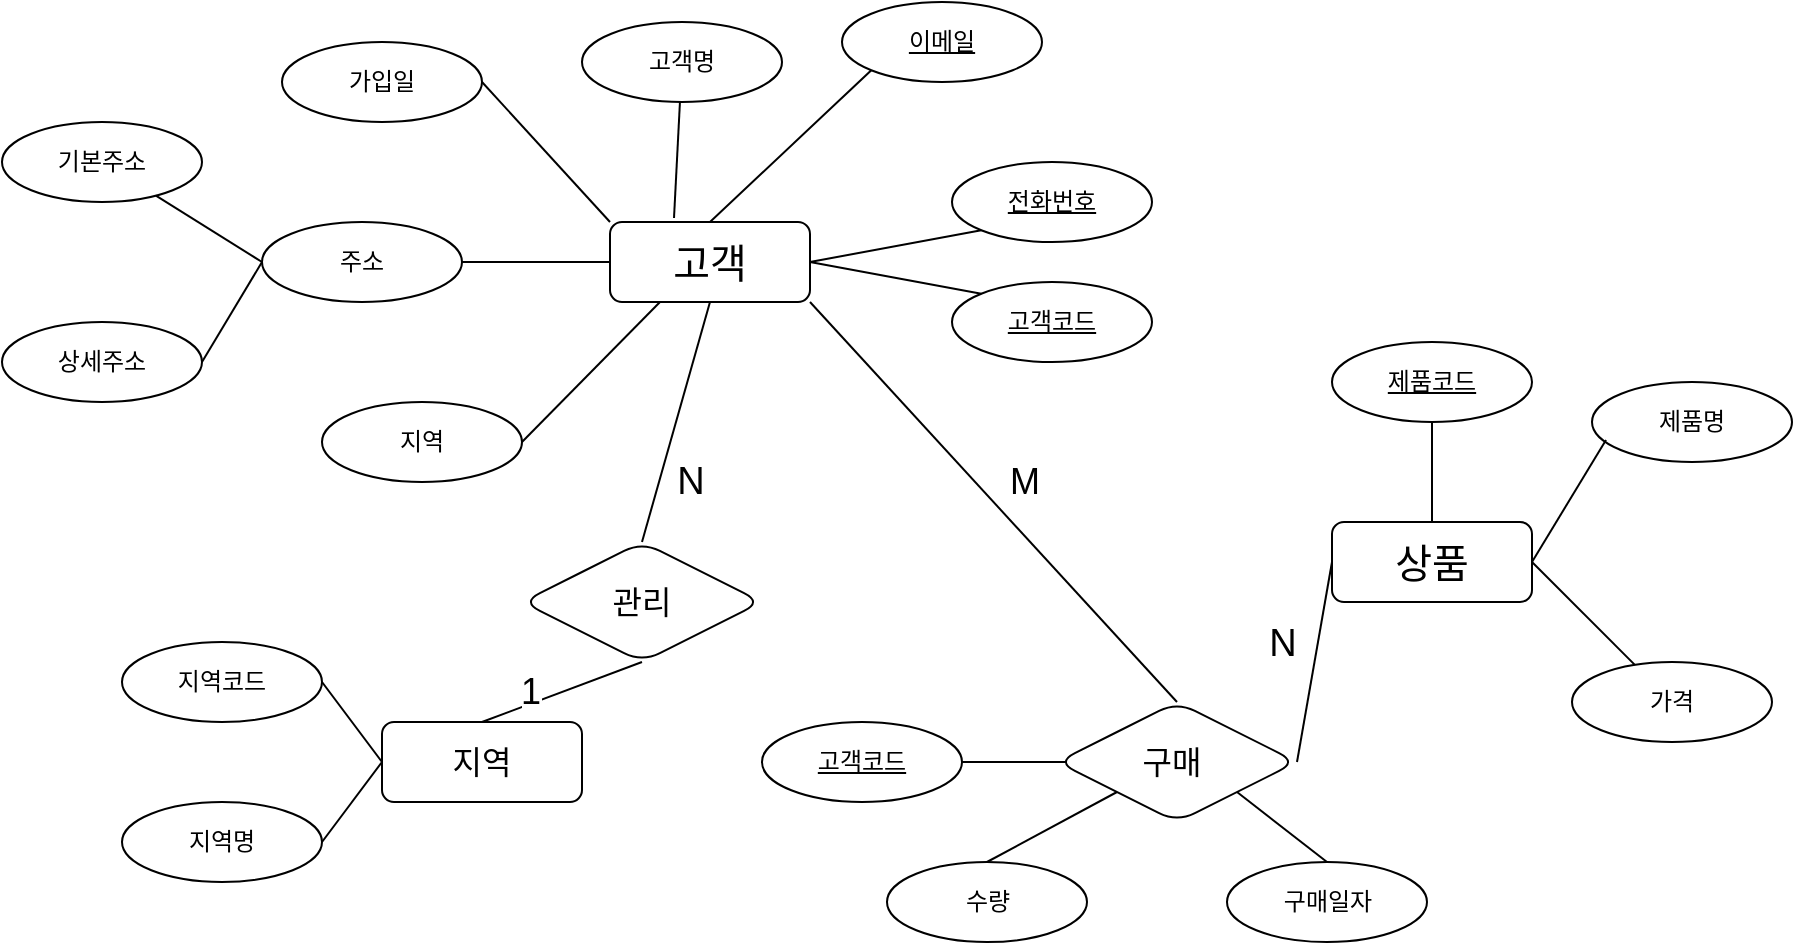 <mxfile version="24.2.1" type="github" pages="2">
  <diagram name="페이지-1" id="UVEq_qWep4c0KGpZ7eX5">
    <mxGraphModel dx="1949" dy="1103" grid="1" gridSize="10" guides="1" tooltips="1" connect="1" arrows="1" fold="1" page="0" pageScale="1" pageWidth="1169" pageHeight="827" math="0" shadow="0">
      <root>
        <mxCell id="0" />
        <mxCell id="1" parent="0" />
        <mxCell id="rw28BccEqNKZG3ZYOipv-1" value="고객" style="whiteSpace=wrap;html=1;align=center;fontSize=20;rounded=1;" vertex="1" parent="1">
          <mxGeometry x="-136" y="-50" width="100" height="40" as="geometry" />
        </mxCell>
        <mxCell id="rw28BccEqNKZG3ZYOipv-2" value="전화번호" style="ellipse;whiteSpace=wrap;html=1;align=center;fontStyle=4;rounded=1;" vertex="1" parent="1">
          <mxGeometry x="35" y="-80" width="100" height="40" as="geometry" />
        </mxCell>
        <mxCell id="rw28BccEqNKZG3ZYOipv-3" value="이메일" style="ellipse;whiteSpace=wrap;html=1;align=center;fontStyle=4;rounded=1;" vertex="1" parent="1">
          <mxGeometry x="-20" y="-160" width="100" height="40" as="geometry" />
        </mxCell>
        <mxCell id="rw28BccEqNKZG3ZYOipv-4" value="고객코드" style="ellipse;whiteSpace=wrap;html=1;align=center;fontStyle=4;rounded=1;" vertex="1" parent="1">
          <mxGeometry x="35" y="-20" width="100" height="40" as="geometry" />
        </mxCell>
        <mxCell id="rw28BccEqNKZG3ZYOipv-5" value="지역" style="ellipse;whiteSpace=wrap;html=1;align=center;rounded=1;" vertex="1" parent="1">
          <mxGeometry x="-280" y="40" width="100" height="40" as="geometry" />
        </mxCell>
        <mxCell id="rw28BccEqNKZG3ZYOipv-6" value="주소" style="ellipse;whiteSpace=wrap;html=1;align=center;rounded=1;" vertex="1" parent="1">
          <mxGeometry x="-310" y="-50" width="100" height="40" as="geometry" />
        </mxCell>
        <mxCell id="rw28BccEqNKZG3ZYOipv-7" value="고객명&lt;span style=&quot;color: rgba(0, 0, 0, 0); font-family: monospace; font-size: 0px; text-align: start; text-wrap: nowrap;&quot;&gt;%3CmxGraphModel%3E%3Croot%3E%3CmxCell%20id%3D%220%22%2F%3E%3CmxCell%20id%3D%221%22%20parent%3D%220%22%2F%3E%3CmxCell%20id%3D%222%22%20value%3D%22%EA%B3%A0%EA%B0%9D%EC%BD%94%EB%93%9C%22%20style%3D%22ellipse%3BwhiteSpace%3Dwrap%3Bhtml%3D1%3Balign%3Dcenter%3BfontStyle%3D4%3B%22%20vertex%3D%221%22%20parent%3D%221%22%3E%3CmxGeometry%20x%3D%22480%22%20y%3D%22320%22%20width%3D%22100%22%20height%3D%2240%22%20as%3D%22geometry%22%2F%3E%3C%2FmxCell%3E%3C%2Froot%3E%3C%2FmxGraphModel%3E&lt;/span&gt;" style="ellipse;whiteSpace=wrap;html=1;align=center;rounded=1;" vertex="1" parent="1">
          <mxGeometry x="-150" y="-150" width="100" height="40" as="geometry" />
        </mxCell>
        <mxCell id="rw28BccEqNKZG3ZYOipv-8" value="가입일" style="ellipse;whiteSpace=wrap;html=1;align=center;rounded=1;" vertex="1" parent="1">
          <mxGeometry x="-300" y="-140" width="100" height="40" as="geometry" />
        </mxCell>
        <mxCell id="rw28BccEqNKZG3ZYOipv-9" value="상세주소" style="ellipse;whiteSpace=wrap;html=1;align=center;rounded=1;" vertex="1" parent="1">
          <mxGeometry x="-440" width="100" height="40" as="geometry" />
        </mxCell>
        <mxCell id="rw28BccEqNKZG3ZYOipv-10" value="기본주소" style="ellipse;whiteSpace=wrap;html=1;align=center;rounded=1;" vertex="1" parent="1">
          <mxGeometry x="-440" y="-100" width="100" height="40" as="geometry" />
        </mxCell>
        <mxCell id="rw28BccEqNKZG3ZYOipv-11" value="" style="endArrow=none;html=1;rounded=1;entryX=1;entryY=0.5;entryDx=0;entryDy=0;exitX=0;exitY=0;exitDx=0;exitDy=0;" edge="1" parent="1" source="rw28BccEqNKZG3ZYOipv-4" target="rw28BccEqNKZG3ZYOipv-1">
          <mxGeometry relative="1" as="geometry">
            <mxPoint x="-90" y="30" as="sourcePoint" />
            <mxPoint x="70" y="30" as="targetPoint" />
          </mxGeometry>
        </mxCell>
        <mxCell id="rw28BccEqNKZG3ZYOipv-12" value="" style="endArrow=none;html=1;rounded=1;entryX=1;entryY=0.5;entryDx=0;entryDy=0;exitX=0;exitY=1;exitDx=0;exitDy=0;" edge="1" parent="1" source="rw28BccEqNKZG3ZYOipv-2" target="rw28BccEqNKZG3ZYOipv-1">
          <mxGeometry relative="1" as="geometry">
            <mxPoint x="84" y="5" as="sourcePoint" />
            <mxPoint x="-40" y="-50" as="targetPoint" />
          </mxGeometry>
        </mxCell>
        <mxCell id="rw28BccEqNKZG3ZYOipv-13" value="" style="endArrow=none;html=1;rounded=1;entryX=0.5;entryY=0;entryDx=0;entryDy=0;exitX=0;exitY=1;exitDx=0;exitDy=0;" edge="1" parent="1" source="rw28BccEqNKZG3ZYOipv-3" target="rw28BccEqNKZG3ZYOipv-1">
          <mxGeometry relative="1" as="geometry">
            <mxPoint x="20" y="-72.5" as="sourcePoint" />
            <mxPoint x="-104" y="-127.5" as="targetPoint" />
          </mxGeometry>
        </mxCell>
        <mxCell id="rw28BccEqNKZG3ZYOipv-14" value="" style="endArrow=none;html=1;rounded=1;entryX=0;entryY=0;entryDx=0;entryDy=0;exitX=1;exitY=0.5;exitDx=0;exitDy=0;" edge="1" parent="1" source="rw28BccEqNKZG3ZYOipv-8" target="rw28BccEqNKZG3ZYOipv-1">
          <mxGeometry relative="1" as="geometry">
            <mxPoint x="-194" y="-90" as="sourcePoint" />
            <mxPoint x="-220" y="20" as="targetPoint" />
          </mxGeometry>
        </mxCell>
        <mxCell id="rw28BccEqNKZG3ZYOipv-15" value="" style="endArrow=none;html=1;rounded=1;entryX=0.32;entryY=-0.05;entryDx=0;entryDy=0;entryPerimeter=0;" edge="1" parent="1" source="rw28BccEqNKZG3ZYOipv-7" target="rw28BccEqNKZG3ZYOipv-1">
          <mxGeometry relative="1" as="geometry">
            <mxPoint x="-154" y="-180" as="sourcePoint" />
            <mxPoint x="-180" y="-70" as="targetPoint" />
          </mxGeometry>
        </mxCell>
        <mxCell id="rw28BccEqNKZG3ZYOipv-16" value="" style="endArrow=none;html=1;rounded=1;exitX=0;exitY=0.5;exitDx=0;exitDy=0;" edge="1" parent="1" source="rw28BccEqNKZG3ZYOipv-6" target="rw28BccEqNKZG3ZYOipv-10">
          <mxGeometry relative="1" as="geometry">
            <mxPoint x="-289" y="40" as="sourcePoint" />
            <mxPoint x="-360" y="-66" as="targetPoint" />
          </mxGeometry>
        </mxCell>
        <mxCell id="rw28BccEqNKZG3ZYOipv-17" value="" style="endArrow=none;html=1;rounded=1;entryX=0;entryY=0.5;entryDx=0;entryDy=0;exitX=1;exitY=0.5;exitDx=0;exitDy=0;" edge="1" parent="1" source="rw28BccEqNKZG3ZYOipv-6" target="rw28BccEqNKZG3ZYOipv-1">
          <mxGeometry relative="1" as="geometry">
            <mxPoint x="55" y="76" as="sourcePoint" />
            <mxPoint x="-16" y="-30" as="targetPoint" />
          </mxGeometry>
        </mxCell>
        <mxCell id="rw28BccEqNKZG3ZYOipv-18" value="" style="endArrow=none;html=1;rounded=1;entryX=0.25;entryY=1;entryDx=0;entryDy=0;exitX=1;exitY=0.5;exitDx=0;exitDy=0;" edge="1" parent="1" source="rw28BccEqNKZG3ZYOipv-5" target="rw28BccEqNKZG3ZYOipv-1">
          <mxGeometry relative="1" as="geometry">
            <mxPoint x="-79" y="126" as="sourcePoint" />
            <mxPoint x="-150" y="20" as="targetPoint" />
          </mxGeometry>
        </mxCell>
        <mxCell id="rw28BccEqNKZG3ZYOipv-19" value="" style="endArrow=none;html=1;rounded=1;entryX=1;entryY=0.5;entryDx=0;entryDy=0;exitX=0;exitY=0.5;exitDx=0;exitDy=0;" edge="1" parent="1" source="rw28BccEqNKZG3ZYOipv-6" target="rw28BccEqNKZG3ZYOipv-9">
          <mxGeometry relative="1" as="geometry">
            <mxPoint x="-310" y="34" as="sourcePoint" />
            <mxPoint x="-358" as="targetPoint" />
          </mxGeometry>
        </mxCell>
        <mxCell id="rw28BccEqNKZG3ZYOipv-20" value="지역" style="whiteSpace=wrap;html=1;align=center;fontSize=16;rounded=1;" vertex="1" parent="1">
          <mxGeometry x="-250" y="200" width="100" height="40" as="geometry" />
        </mxCell>
        <mxCell id="rw28BccEqNKZG3ZYOipv-21" value="지역코드" style="ellipse;whiteSpace=wrap;html=1;align=center;rounded=1;" vertex="1" parent="1">
          <mxGeometry x="-380" y="160" width="100" height="40" as="geometry" />
        </mxCell>
        <mxCell id="rw28BccEqNKZG3ZYOipv-22" value="지역명" style="ellipse;whiteSpace=wrap;html=1;align=center;rounded=1;" vertex="1" parent="1">
          <mxGeometry x="-380" y="240" width="100" height="40" as="geometry" />
        </mxCell>
        <mxCell id="rw28BccEqNKZG3ZYOipv-23" value="상품" style="whiteSpace=wrap;html=1;align=center;fontSize=20;rounded=1;" vertex="1" parent="1">
          <mxGeometry x="225" y="100" width="100" height="40" as="geometry" />
        </mxCell>
        <mxCell id="rw28BccEqNKZG3ZYOipv-24" value="" style="endArrow=none;html=1;rounded=1;exitX=0;exitY=0.5;exitDx=0;exitDy=0;entryX=1;entryY=0.5;entryDx=0;entryDy=0;" edge="1" parent="1" source="rw28BccEqNKZG3ZYOipv-20" target="rw28BccEqNKZG3ZYOipv-22">
          <mxGeometry relative="1" as="geometry">
            <mxPoint x="-286" y="105" as="sourcePoint" />
            <mxPoint x="-339" y="72" as="targetPoint" />
          </mxGeometry>
        </mxCell>
        <mxCell id="rw28BccEqNKZG3ZYOipv-25" value="" style="endArrow=none;html=1;rounded=1;exitX=0;exitY=0.5;exitDx=0;exitDy=0;entryX=1;entryY=0.5;entryDx=0;entryDy=0;" edge="1" parent="1" source="rw28BccEqNKZG3ZYOipv-20" target="rw28BccEqNKZG3ZYOipv-21">
          <mxGeometry relative="1" as="geometry">
            <mxPoint x="-219.5" y="245" as="sourcePoint" />
            <mxPoint x="-272.5" y="212" as="targetPoint" />
          </mxGeometry>
        </mxCell>
        <mxCell id="rw28BccEqNKZG3ZYOipv-26" value="제품코드" style="ellipse;whiteSpace=wrap;html=1;align=center;fontStyle=4;rounded=1;" vertex="1" parent="1">
          <mxGeometry x="225" y="10" width="100" height="40" as="geometry" />
        </mxCell>
        <mxCell id="rw28BccEqNKZG3ZYOipv-27" value="가격" style="ellipse;whiteSpace=wrap;html=1;align=center;rounded=1;" vertex="1" parent="1">
          <mxGeometry x="345" y="170" width="100" height="40" as="geometry" />
        </mxCell>
        <mxCell id="rw28BccEqNKZG3ZYOipv-28" value="제품명" style="ellipse;whiteSpace=wrap;html=1;align=center;rounded=1;" vertex="1" parent="1">
          <mxGeometry x="355" y="30" width="100" height="40" as="geometry" />
        </mxCell>
        <mxCell id="rw28BccEqNKZG3ZYOipv-29" value="" style="endArrow=none;html=1;rounded=1;entryX=0.5;entryY=0;entryDx=0;entryDy=0;exitX=0.5;exitY=1;exitDx=0;exitDy=0;" edge="1" parent="1" source="rw28BccEqNKZG3ZYOipv-26" target="rw28BccEqNKZG3ZYOipv-23">
          <mxGeometry relative="1" as="geometry">
            <mxPoint x="60" y="-36" as="sourcePoint" />
            <mxPoint x="-26" y="-20" as="targetPoint" />
          </mxGeometry>
        </mxCell>
        <mxCell id="rw28BccEqNKZG3ZYOipv-30" value="" style="endArrow=none;html=1;rounded=1;exitX=1;exitY=0.5;exitDx=0;exitDy=0;" edge="1" parent="1" source="rw28BccEqNKZG3ZYOipv-23" target="rw28BccEqNKZG3ZYOipv-27">
          <mxGeometry relative="1" as="geometry">
            <mxPoint x="70" y="-26" as="sourcePoint" />
            <mxPoint x="-16" y="-10" as="targetPoint" />
          </mxGeometry>
        </mxCell>
        <mxCell id="rw28BccEqNKZG3ZYOipv-31" value="" style="endArrow=none;html=1;rounded=1;entryX=1;entryY=0.5;entryDx=0;entryDy=0;exitX=0.07;exitY=0.725;exitDx=0;exitDy=0;exitPerimeter=0;" edge="1" parent="1" source="rw28BccEqNKZG3ZYOipv-28" target="rw28BccEqNKZG3ZYOipv-23">
          <mxGeometry relative="1" as="geometry">
            <mxPoint x="166" y="52" as="sourcePoint" />
            <mxPoint x="80" y="68" as="targetPoint" />
          </mxGeometry>
        </mxCell>
        <mxCell id="rw28BccEqNKZG3ZYOipv-32" value="구매&lt;span style=&quot;white-space: pre; font-size: 16px;&quot;&gt;&#x9;&lt;/span&gt;" style="shape=rhombus;perimeter=rhombusPerimeter;whiteSpace=wrap;html=1;align=center;fontSize=16;rounded=1;" vertex="1" parent="1">
          <mxGeometry x="87.5" y="190" width="120" height="60" as="geometry" />
        </mxCell>
        <mxCell id="rw28BccEqNKZG3ZYOipv-33" value="구매일자" style="ellipse;whiteSpace=wrap;html=1;align=center;rounded=1;" vertex="1" parent="1">
          <mxGeometry x="172.5" y="270" width="100" height="40" as="geometry" />
        </mxCell>
        <mxCell id="rw28BccEqNKZG3ZYOipv-34" value="수량" style="ellipse;whiteSpace=wrap;html=1;align=center;rounded=1;" vertex="1" parent="1">
          <mxGeometry x="2.5" y="270" width="100" height="40" as="geometry" />
        </mxCell>
        <mxCell id="rw28BccEqNKZG3ZYOipv-35" value="" style="endArrow=none;html=1;rounded=1;entryX=1;entryY=1;entryDx=0;entryDy=0;" edge="1" parent="1" target="rw28BccEqNKZG3ZYOipv-32">
          <mxGeometry relative="1" as="geometry">
            <mxPoint x="222.5" y="270" as="sourcePoint" />
            <mxPoint x="6.5" y="100" as="targetPoint" />
          </mxGeometry>
        </mxCell>
        <mxCell id="rw28BccEqNKZG3ZYOipv-36" value="" style="endArrow=none;html=1;rounded=1;entryX=0;entryY=1;entryDx=0;entryDy=0;exitX=0.5;exitY=0;exitDx=0;exitDy=0;" edge="1" parent="1" source="rw28BccEqNKZG3ZYOipv-34" target="rw28BccEqNKZG3ZYOipv-32">
          <mxGeometry relative="1" as="geometry">
            <mxPoint x="-52.5" y="180" as="sourcePoint" />
            <mxPoint x="16.5" y="110" as="targetPoint" />
          </mxGeometry>
        </mxCell>
        <mxCell id="rw28BccEqNKZG3ZYOipv-37" value="" style="endArrow=none;html=1;rounded=1;entryX=0;entryY=0.5;entryDx=0;entryDy=0;exitX=1;exitY=0.5;exitDx=0;exitDy=0;" edge="1" parent="1" source="rw28BccEqNKZG3ZYOipv-32" target="rw28BccEqNKZG3ZYOipv-23">
          <mxGeometry relative="1" as="geometry">
            <mxPoint x="-170" y="70" as="sourcePoint" />
            <mxPoint x="-101" as="targetPoint" />
          </mxGeometry>
        </mxCell>
        <mxCell id="rw28BccEqNKZG3ZYOipv-38" value="N" style="edgeLabel;html=1;align=center;verticalAlign=middle;resizable=0;points=[];fontSize=19;rounded=1;" vertex="1" connectable="0" parent="rw28BccEqNKZG3ZYOipv-37">
          <mxGeometry x="0.007" y="-3" relative="1" as="geometry">
            <mxPoint x="-19" y="-10" as="offset" />
          </mxGeometry>
        </mxCell>
        <mxCell id="rw28BccEqNKZG3ZYOipv-39" value="" style="endArrow=none;html=1;rounded=1;entryX=1;entryY=1;entryDx=0;entryDy=0;exitX=0.5;exitY=0;exitDx=0;exitDy=0;" edge="1" parent="1" source="rw28BccEqNKZG3ZYOipv-32" target="rw28BccEqNKZG3ZYOipv-1">
          <mxGeometry relative="1" as="geometry">
            <mxPoint x="-170" y="70" as="sourcePoint" />
            <mxPoint x="-101" as="targetPoint" />
          </mxGeometry>
        </mxCell>
        <mxCell id="rw28BccEqNKZG3ZYOipv-40" value="M" style="edgeLabel;html=1;align=center;verticalAlign=middle;resizable=0;points=[];fontSize=18;rounded=1;" vertex="1" connectable="0" parent="rw28BccEqNKZG3ZYOipv-39">
          <mxGeometry x="-0.153" y="-1" relative="1" as="geometry">
            <mxPoint y="-25" as="offset" />
          </mxGeometry>
        </mxCell>
        <mxCell id="rw28BccEqNKZG3ZYOipv-41" value="고객코드" style="ellipse;whiteSpace=wrap;html=1;align=center;fontStyle=4;rounded=1;" vertex="1" parent="1">
          <mxGeometry x="-60" y="200" width="100" height="40" as="geometry" />
        </mxCell>
        <mxCell id="rw28BccEqNKZG3ZYOipv-42" value="" style="endArrow=none;html=1;rounded=1;entryX=1;entryY=0.5;entryDx=0;entryDy=0;exitX=0.034;exitY=0.499;exitDx=0;exitDy=0;exitPerimeter=0;" edge="1" parent="1" source="rw28BccEqNKZG3ZYOipv-32" target="rw28BccEqNKZG3ZYOipv-41">
          <mxGeometry relative="1" as="geometry">
            <mxPoint x="147.5" y="200" as="sourcePoint" />
            <mxPoint x="81.5" y="100" as="targetPoint" />
            <Array as="points">
              <mxPoint x="70" y="220" />
            </Array>
          </mxGeometry>
        </mxCell>
        <mxCell id="rw28BccEqNKZG3ZYOipv-43" value="관리" style="shape=rhombus;perimeter=rhombusPerimeter;whiteSpace=wrap;html=1;align=center;fontSize=16;rounded=1;" vertex="1" parent="1">
          <mxGeometry x="-180" y="110" width="120" height="60" as="geometry" />
        </mxCell>
        <mxCell id="rw28BccEqNKZG3ZYOipv-44" value="" style="endArrow=none;html=1;rounded=1;exitX=0.5;exitY=1;exitDx=0;exitDy=0;entryX=0.5;entryY=0;entryDx=0;entryDy=0;" edge="1" parent="1" source="rw28BccEqNKZG3ZYOipv-43" target="rw28BccEqNKZG3ZYOipv-20">
          <mxGeometry relative="1" as="geometry">
            <mxPoint x="-226" y="255" as="sourcePoint" />
            <mxPoint x="-256" y="235" as="targetPoint" />
          </mxGeometry>
        </mxCell>
        <mxCell id="rw28BccEqNKZG3ZYOipv-45" value="1" style="edgeLabel;html=1;align=center;verticalAlign=middle;resizable=0;points=[];fontSize=18;rounded=1;" vertex="1" connectable="0" parent="rw28BccEqNKZG3ZYOipv-44">
          <mxGeometry x="-0.074" y="1" relative="1" as="geometry">
            <mxPoint x="-20" as="offset" />
          </mxGeometry>
        </mxCell>
        <mxCell id="rw28BccEqNKZG3ZYOipv-46" value="" style="endArrow=none;html=1;rounded=1;exitX=0.5;exitY=0;exitDx=0;exitDy=0;entryX=0.5;entryY=1;entryDx=0;entryDy=0;" edge="1" parent="1" source="rw28BccEqNKZG3ZYOipv-43" target="rw28BccEqNKZG3ZYOipv-1">
          <mxGeometry relative="1" as="geometry">
            <mxPoint x="-216" y="265" as="sourcePoint" />
            <mxPoint x="-246" y="245" as="targetPoint" />
          </mxGeometry>
        </mxCell>
        <mxCell id="rw28BccEqNKZG3ZYOipv-47" value="N" style="edgeLabel;html=1;align=center;verticalAlign=middle;resizable=0;points=[];fontSize=19;rounded=1;" vertex="1" connectable="0" parent="1">
          <mxGeometry x="159.998" y="140.005" as="geometry">
            <mxPoint x="-256" y="-60" as="offset" />
          </mxGeometry>
        </mxCell>
      </root>
    </mxGraphModel>
  </diagram>
  <diagram id="T2_cPlrpPIn90nVImykJ" name="페이지-2">
    <mxGraphModel dx="2019" dy="843" grid="1" gridSize="10" guides="1" tooltips="1" connect="1" arrows="1" fold="1" page="0" pageScale="1" pageWidth="1169" pageHeight="827" math="0" shadow="0">
      <root>
        <mxCell id="0" />
        <mxCell id="1" parent="0" />
        <mxCell id="D-gZZ9_TKAT3BOh9zL9Q-1" value="고객" style="shape=table;startSize=30;container=1;collapsible=1;childLayout=tableLayout;fixedRows=1;rowLines=0;fontStyle=1;align=center;resizeLast=1;html=1;rounded=1;" parent="1" vertex="1">
          <mxGeometry x="-280" width="180" height="270" as="geometry" />
        </mxCell>
        <mxCell id="D-gZZ9_TKAT3BOh9zL9Q-2" value="" style="shape=tableRow;horizontal=0;startSize=0;swimlaneHead=0;swimlaneBody=0;fillColor=none;collapsible=0;dropTarget=0;points=[[0,0.5],[1,0.5]];portConstraint=eastwest;top=0;left=0;right=0;bottom=1;rounded=1;" parent="D-gZZ9_TKAT3BOh9zL9Q-1" vertex="1">
          <mxGeometry y="30" width="180" height="30" as="geometry" />
        </mxCell>
        <mxCell id="D-gZZ9_TKAT3BOh9zL9Q-3" value="PK" style="shape=partialRectangle;connectable=0;fillColor=none;top=0;left=0;bottom=0;right=0;fontStyle=1;overflow=hidden;whiteSpace=wrap;html=1;rounded=1;" parent="D-gZZ9_TKAT3BOh9zL9Q-2" vertex="1">
          <mxGeometry width="30" height="30" as="geometry">
            <mxRectangle width="30" height="30" as="alternateBounds" />
          </mxGeometry>
        </mxCell>
        <mxCell id="D-gZZ9_TKAT3BOh9zL9Q-4" value="고객코드" style="shape=partialRectangle;connectable=0;fillColor=none;top=0;left=0;bottom=0;right=0;align=left;spacingLeft=6;fontStyle=5;overflow=hidden;whiteSpace=wrap;html=1;rounded=1;" parent="D-gZZ9_TKAT3BOh9zL9Q-2" vertex="1">
          <mxGeometry x="30" width="150" height="30" as="geometry">
            <mxRectangle width="150" height="30" as="alternateBounds" />
          </mxGeometry>
        </mxCell>
        <mxCell id="ZUdaNg8DSgCdI9JfHuR5-1" value="" style="shape=tableRow;horizontal=0;startSize=0;swimlaneHead=0;swimlaneBody=0;fillColor=none;collapsible=0;dropTarget=0;points=[[0,0.5],[1,0.5]];portConstraint=eastwest;top=0;left=0;right=0;bottom=1;rounded=1;" parent="D-gZZ9_TKAT3BOh9zL9Q-1" vertex="1">
          <mxGeometry y="60" width="180" height="30" as="geometry" />
        </mxCell>
        <mxCell id="ZUdaNg8DSgCdI9JfHuR5-2" value="FK" style="shape=partialRectangle;connectable=0;fillColor=none;top=0;left=0;bottom=0;right=0;fontStyle=1;overflow=hidden;whiteSpace=wrap;html=1;rounded=1;" parent="ZUdaNg8DSgCdI9JfHuR5-1" vertex="1">
          <mxGeometry width="30" height="30" as="geometry">
            <mxRectangle width="30" height="30" as="alternateBounds" />
          </mxGeometry>
        </mxCell>
        <mxCell id="ZUdaNg8DSgCdI9JfHuR5-3" value="지역코드" style="shape=partialRectangle;connectable=0;fillColor=none;top=0;left=0;bottom=0;right=0;align=left;spacingLeft=6;fontStyle=5;overflow=hidden;whiteSpace=wrap;html=1;rounded=1;" parent="ZUdaNg8DSgCdI9JfHuR5-1" vertex="1">
          <mxGeometry x="30" width="150" height="30" as="geometry">
            <mxRectangle width="150" height="30" as="alternateBounds" />
          </mxGeometry>
        </mxCell>
        <mxCell id="D-gZZ9_TKAT3BOh9zL9Q-5" value="" style="shape=tableRow;horizontal=0;startSize=0;swimlaneHead=0;swimlaneBody=0;fillColor=none;collapsible=0;dropTarget=0;points=[[0,0.5],[1,0.5]];portConstraint=eastwest;top=0;left=0;right=0;bottom=0;rounded=1;" parent="D-gZZ9_TKAT3BOh9zL9Q-1" vertex="1">
          <mxGeometry y="90" width="180" height="30" as="geometry" />
        </mxCell>
        <mxCell id="D-gZZ9_TKAT3BOh9zL9Q-6" value="" style="shape=partialRectangle;connectable=0;fillColor=none;top=0;left=0;bottom=0;right=0;editable=1;overflow=hidden;whiteSpace=wrap;html=1;rounded=1;" parent="D-gZZ9_TKAT3BOh9zL9Q-5" vertex="1">
          <mxGeometry width="30" height="30" as="geometry">
            <mxRectangle width="30" height="30" as="alternateBounds" />
          </mxGeometry>
        </mxCell>
        <mxCell id="D-gZZ9_TKAT3BOh9zL9Q-7" value="고객이름" style="shape=partialRectangle;connectable=0;fillColor=none;top=0;left=0;bottom=0;right=0;align=left;spacingLeft=6;overflow=hidden;whiteSpace=wrap;html=1;rounded=1;" parent="D-gZZ9_TKAT3BOh9zL9Q-5" vertex="1">
          <mxGeometry x="30" width="150" height="30" as="geometry">
            <mxRectangle width="150" height="30" as="alternateBounds" />
          </mxGeometry>
        </mxCell>
        <mxCell id="D-gZZ9_TKAT3BOh9zL9Q-8" value="" style="shape=tableRow;horizontal=0;startSize=0;swimlaneHead=0;swimlaneBody=0;fillColor=none;collapsible=0;dropTarget=0;points=[[0,0.5],[1,0.5]];portConstraint=eastwest;top=0;left=0;right=0;bottom=0;rounded=1;" parent="D-gZZ9_TKAT3BOh9zL9Q-1" vertex="1">
          <mxGeometry y="120" width="180" height="30" as="geometry" />
        </mxCell>
        <mxCell id="D-gZZ9_TKAT3BOh9zL9Q-9" value="" style="shape=partialRectangle;connectable=0;fillColor=none;top=0;left=0;bottom=0;right=0;editable=1;overflow=hidden;whiteSpace=wrap;html=1;rounded=1;" parent="D-gZZ9_TKAT3BOh9zL9Q-8" vertex="1">
          <mxGeometry width="30" height="30" as="geometry">
            <mxRectangle width="30" height="30" as="alternateBounds" />
          </mxGeometry>
        </mxCell>
        <mxCell id="D-gZZ9_TKAT3BOh9zL9Q-10" value="전화번호" style="shape=partialRectangle;connectable=0;fillColor=none;top=0;left=0;bottom=0;right=0;align=left;spacingLeft=6;overflow=hidden;whiteSpace=wrap;html=1;rounded=1;" parent="D-gZZ9_TKAT3BOh9zL9Q-8" vertex="1">
          <mxGeometry x="30" width="150" height="30" as="geometry">
            <mxRectangle width="150" height="30" as="alternateBounds" />
          </mxGeometry>
        </mxCell>
        <mxCell id="D-gZZ9_TKAT3BOh9zL9Q-11" value="" style="shape=tableRow;horizontal=0;startSize=0;swimlaneHead=0;swimlaneBody=0;fillColor=none;collapsible=0;dropTarget=0;points=[[0,0.5],[1,0.5]];portConstraint=eastwest;top=0;left=0;right=0;bottom=0;rounded=1;" parent="D-gZZ9_TKAT3BOh9zL9Q-1" vertex="1">
          <mxGeometry y="150" width="180" height="30" as="geometry" />
        </mxCell>
        <mxCell id="D-gZZ9_TKAT3BOh9zL9Q-12" value="" style="shape=partialRectangle;connectable=0;fillColor=none;top=0;left=0;bottom=0;right=0;editable=1;overflow=hidden;whiteSpace=wrap;html=1;rounded=1;" parent="D-gZZ9_TKAT3BOh9zL9Q-11" vertex="1">
          <mxGeometry width="30" height="30" as="geometry">
            <mxRectangle width="30" height="30" as="alternateBounds" />
          </mxGeometry>
        </mxCell>
        <mxCell id="D-gZZ9_TKAT3BOh9zL9Q-13" value="이메일" style="shape=partialRectangle;connectable=0;fillColor=none;top=0;left=0;bottom=0;right=0;align=left;spacingLeft=6;overflow=hidden;whiteSpace=wrap;html=1;rounded=1;" parent="D-gZZ9_TKAT3BOh9zL9Q-11" vertex="1">
          <mxGeometry x="30" width="150" height="30" as="geometry">
            <mxRectangle width="150" height="30" as="alternateBounds" />
          </mxGeometry>
        </mxCell>
        <mxCell id="D-gZZ9_TKAT3BOh9zL9Q-53" value="" style="shape=tableRow;horizontal=0;startSize=0;swimlaneHead=0;swimlaneBody=0;fillColor=none;collapsible=0;dropTarget=0;points=[[0,0.5],[1,0.5]];portConstraint=eastwest;top=0;left=0;right=0;bottom=0;rounded=1;" parent="D-gZZ9_TKAT3BOh9zL9Q-1" vertex="1">
          <mxGeometry y="180" width="180" height="30" as="geometry" />
        </mxCell>
        <mxCell id="D-gZZ9_TKAT3BOh9zL9Q-54" value="" style="shape=partialRectangle;connectable=0;fillColor=none;top=0;left=0;bottom=0;right=0;editable=1;overflow=hidden;whiteSpace=wrap;html=1;rounded=1;" parent="D-gZZ9_TKAT3BOh9zL9Q-53" vertex="1">
          <mxGeometry width="30" height="30" as="geometry">
            <mxRectangle width="30" height="30" as="alternateBounds" />
          </mxGeometry>
        </mxCell>
        <mxCell id="D-gZZ9_TKAT3BOh9zL9Q-55" value="기본주소" style="shape=partialRectangle;connectable=0;fillColor=none;top=0;left=0;bottom=0;right=0;align=left;spacingLeft=6;overflow=hidden;whiteSpace=wrap;html=1;rounded=1;" parent="D-gZZ9_TKAT3BOh9zL9Q-53" vertex="1">
          <mxGeometry x="30" width="150" height="30" as="geometry">
            <mxRectangle width="150" height="30" as="alternateBounds" />
          </mxGeometry>
        </mxCell>
        <mxCell id="D-gZZ9_TKAT3BOh9zL9Q-56" value="" style="shape=tableRow;horizontal=0;startSize=0;swimlaneHead=0;swimlaneBody=0;fillColor=none;collapsible=0;dropTarget=0;points=[[0,0.5],[1,0.5]];portConstraint=eastwest;top=0;left=0;right=0;bottom=0;rounded=1;" parent="D-gZZ9_TKAT3BOh9zL9Q-1" vertex="1">
          <mxGeometry y="210" width="180" height="30" as="geometry" />
        </mxCell>
        <mxCell id="D-gZZ9_TKAT3BOh9zL9Q-57" value="" style="shape=partialRectangle;connectable=0;fillColor=none;top=0;left=0;bottom=0;right=0;editable=1;overflow=hidden;whiteSpace=wrap;html=1;rounded=1;" parent="D-gZZ9_TKAT3BOh9zL9Q-56" vertex="1">
          <mxGeometry width="30" height="30" as="geometry">
            <mxRectangle width="30" height="30" as="alternateBounds" />
          </mxGeometry>
        </mxCell>
        <mxCell id="D-gZZ9_TKAT3BOh9zL9Q-58" value="상세주소" style="shape=partialRectangle;connectable=0;fillColor=none;top=0;left=0;bottom=0;right=0;align=left;spacingLeft=6;overflow=hidden;whiteSpace=wrap;html=1;rounded=1;" parent="D-gZZ9_TKAT3BOh9zL9Q-56" vertex="1">
          <mxGeometry x="30" width="150" height="30" as="geometry">
            <mxRectangle width="150" height="30" as="alternateBounds" />
          </mxGeometry>
        </mxCell>
        <mxCell id="D-gZZ9_TKAT3BOh9zL9Q-59" value="" style="shape=tableRow;horizontal=0;startSize=0;swimlaneHead=0;swimlaneBody=0;fillColor=none;collapsible=0;dropTarget=0;points=[[0,0.5],[1,0.5]];portConstraint=eastwest;top=0;left=0;right=0;bottom=0;rounded=1;" parent="D-gZZ9_TKAT3BOh9zL9Q-1" vertex="1">
          <mxGeometry y="240" width="180" height="30" as="geometry" />
        </mxCell>
        <mxCell id="D-gZZ9_TKAT3BOh9zL9Q-60" value="" style="shape=partialRectangle;connectable=0;fillColor=none;top=0;left=0;bottom=0;right=0;editable=1;overflow=hidden;whiteSpace=wrap;html=1;rounded=1;" parent="D-gZZ9_TKAT3BOh9zL9Q-59" vertex="1">
          <mxGeometry width="30" height="30" as="geometry">
            <mxRectangle width="30" height="30" as="alternateBounds" />
          </mxGeometry>
        </mxCell>
        <mxCell id="D-gZZ9_TKAT3BOh9zL9Q-61" value="가입일" style="shape=partialRectangle;connectable=0;fillColor=none;top=0;left=0;bottom=0;right=0;align=left;spacingLeft=6;overflow=hidden;whiteSpace=wrap;html=1;rounded=1;" parent="D-gZZ9_TKAT3BOh9zL9Q-59" vertex="1">
          <mxGeometry x="30" width="150" height="30" as="geometry">
            <mxRectangle width="150" height="30" as="alternateBounds" />
          </mxGeometry>
        </mxCell>
        <mxCell id="D-gZZ9_TKAT3BOh9zL9Q-14" value="구매" style="shape=table;startSize=30;container=1;collapsible=1;childLayout=tableLayout;fixedRows=1;rowLines=0;fontStyle=1;align=center;resizeLast=1;html=1;rounded=1;" parent="1" vertex="1">
          <mxGeometry x="30" width="180" height="180" as="geometry" />
        </mxCell>
        <mxCell id="D-gZZ9_TKAT3BOh9zL9Q-15" value="" style="shape=tableRow;horizontal=0;startSize=0;swimlaneHead=0;swimlaneBody=0;fillColor=none;collapsible=0;dropTarget=0;points=[[0,0.5],[1,0.5]];portConstraint=eastwest;top=0;left=0;right=0;bottom=1;rounded=1;" parent="D-gZZ9_TKAT3BOh9zL9Q-14" vertex="1">
          <mxGeometry y="30" width="180" height="30" as="geometry" />
        </mxCell>
        <mxCell id="D-gZZ9_TKAT3BOh9zL9Q-16" value="PK" style="shape=partialRectangle;connectable=0;fillColor=none;top=0;left=0;bottom=0;right=0;fontStyle=1;overflow=hidden;whiteSpace=wrap;html=1;rounded=1;" parent="D-gZZ9_TKAT3BOh9zL9Q-15" vertex="1">
          <mxGeometry width="30" height="30" as="geometry">
            <mxRectangle width="30" height="30" as="alternateBounds" />
          </mxGeometry>
        </mxCell>
        <mxCell id="D-gZZ9_TKAT3BOh9zL9Q-17" value="구매번호" style="shape=partialRectangle;connectable=0;fillColor=none;top=0;left=0;bottom=0;right=0;align=left;spacingLeft=6;fontStyle=5;overflow=hidden;whiteSpace=wrap;html=1;rounded=1;" parent="D-gZZ9_TKAT3BOh9zL9Q-15" vertex="1">
          <mxGeometry x="30" width="150" height="30" as="geometry">
            <mxRectangle width="150" height="30" as="alternateBounds" />
          </mxGeometry>
        </mxCell>
        <mxCell id="D-gZZ9_TKAT3BOh9zL9Q-75" value="" style="shape=tableRow;horizontal=0;startSize=0;swimlaneHead=0;swimlaneBody=0;fillColor=none;collapsible=0;dropTarget=0;points=[[0,0.5],[1,0.5]];portConstraint=eastwest;top=0;left=0;right=0;bottom=1;rounded=1;" parent="D-gZZ9_TKAT3BOh9zL9Q-14" vertex="1">
          <mxGeometry y="60" width="180" height="30" as="geometry" />
        </mxCell>
        <mxCell id="D-gZZ9_TKAT3BOh9zL9Q-76" value="FK" style="shape=partialRectangle;connectable=0;fillColor=none;top=0;left=0;bottom=0;right=0;fontStyle=1;overflow=hidden;whiteSpace=wrap;html=1;rounded=1;" parent="D-gZZ9_TKAT3BOh9zL9Q-75" vertex="1">
          <mxGeometry width="30" height="30" as="geometry">
            <mxRectangle width="30" height="30" as="alternateBounds" />
          </mxGeometry>
        </mxCell>
        <mxCell id="D-gZZ9_TKAT3BOh9zL9Q-77" value="구매번호" style="shape=partialRectangle;connectable=0;fillColor=none;top=0;left=0;bottom=0;right=0;align=left;spacingLeft=6;fontStyle=5;overflow=hidden;whiteSpace=wrap;html=1;rounded=1;" parent="D-gZZ9_TKAT3BOh9zL9Q-75" vertex="1">
          <mxGeometry x="30" width="150" height="30" as="geometry">
            <mxRectangle width="150" height="30" as="alternateBounds" />
          </mxGeometry>
        </mxCell>
        <mxCell id="D-gZZ9_TKAT3BOh9zL9Q-91" value="" style="shape=tableRow;horizontal=0;startSize=0;swimlaneHead=0;swimlaneBody=0;fillColor=none;collapsible=0;dropTarget=0;points=[[0,0.5],[1,0.5]];portConstraint=eastwest;top=0;left=0;right=0;bottom=1;rounded=1;" parent="D-gZZ9_TKAT3BOh9zL9Q-14" vertex="1">
          <mxGeometry y="90" width="180" height="30" as="geometry" />
        </mxCell>
        <mxCell id="D-gZZ9_TKAT3BOh9zL9Q-92" value="FK" style="shape=partialRectangle;connectable=0;fillColor=none;top=0;left=0;bottom=0;right=0;fontStyle=1;overflow=hidden;whiteSpace=wrap;html=1;rounded=1;" parent="D-gZZ9_TKAT3BOh9zL9Q-91" vertex="1">
          <mxGeometry width="30" height="30" as="geometry">
            <mxRectangle width="30" height="30" as="alternateBounds" />
          </mxGeometry>
        </mxCell>
        <mxCell id="D-gZZ9_TKAT3BOh9zL9Q-93" value="제품코드" style="shape=partialRectangle;connectable=0;fillColor=none;top=0;left=0;bottom=0;right=0;align=left;spacingLeft=6;fontStyle=5;overflow=hidden;whiteSpace=wrap;html=1;rounded=1;" parent="D-gZZ9_TKAT3BOh9zL9Q-91" vertex="1">
          <mxGeometry x="30" width="150" height="30" as="geometry">
            <mxRectangle width="150" height="30" as="alternateBounds" />
          </mxGeometry>
        </mxCell>
        <mxCell id="D-gZZ9_TKAT3BOh9zL9Q-18" value="" style="shape=tableRow;horizontal=0;startSize=0;swimlaneHead=0;swimlaneBody=0;fillColor=none;collapsible=0;dropTarget=0;points=[[0,0.5],[1,0.5]];portConstraint=eastwest;top=0;left=0;right=0;bottom=0;rounded=1;" parent="D-gZZ9_TKAT3BOh9zL9Q-14" vertex="1">
          <mxGeometry y="120" width="180" height="30" as="geometry" />
        </mxCell>
        <mxCell id="D-gZZ9_TKAT3BOh9zL9Q-19" value="" style="shape=partialRectangle;connectable=0;fillColor=none;top=0;left=0;bottom=0;right=0;editable=1;overflow=hidden;whiteSpace=wrap;html=1;rounded=1;" parent="D-gZZ9_TKAT3BOh9zL9Q-18" vertex="1">
          <mxGeometry width="30" height="30" as="geometry">
            <mxRectangle width="30" height="30" as="alternateBounds" />
          </mxGeometry>
        </mxCell>
        <mxCell id="D-gZZ9_TKAT3BOh9zL9Q-20" value="수량" style="shape=partialRectangle;connectable=0;fillColor=none;top=0;left=0;bottom=0;right=0;align=left;spacingLeft=6;overflow=hidden;whiteSpace=wrap;html=1;rounded=1;" parent="D-gZZ9_TKAT3BOh9zL9Q-18" vertex="1">
          <mxGeometry x="30" width="150" height="30" as="geometry">
            <mxRectangle width="150" height="30" as="alternateBounds" />
          </mxGeometry>
        </mxCell>
        <mxCell id="D-gZZ9_TKAT3BOh9zL9Q-21" value="" style="shape=tableRow;horizontal=0;startSize=0;swimlaneHead=0;swimlaneBody=0;fillColor=none;collapsible=0;dropTarget=0;points=[[0,0.5],[1,0.5]];portConstraint=eastwest;top=0;left=0;right=0;bottom=0;rounded=1;" parent="D-gZZ9_TKAT3BOh9zL9Q-14" vertex="1">
          <mxGeometry y="150" width="180" height="30" as="geometry" />
        </mxCell>
        <mxCell id="D-gZZ9_TKAT3BOh9zL9Q-22" value="" style="shape=partialRectangle;connectable=0;fillColor=none;top=0;left=0;bottom=0;right=0;editable=1;overflow=hidden;whiteSpace=wrap;html=1;rounded=1;" parent="D-gZZ9_TKAT3BOh9zL9Q-21" vertex="1">
          <mxGeometry width="30" height="30" as="geometry">
            <mxRectangle width="30" height="30" as="alternateBounds" />
          </mxGeometry>
        </mxCell>
        <mxCell id="D-gZZ9_TKAT3BOh9zL9Q-23" value="구매일자" style="shape=partialRectangle;connectable=0;fillColor=none;top=0;left=0;bottom=0;right=0;align=left;spacingLeft=6;overflow=hidden;whiteSpace=wrap;html=1;rounded=1;" parent="D-gZZ9_TKAT3BOh9zL9Q-21" vertex="1">
          <mxGeometry x="30" width="150" height="30" as="geometry">
            <mxRectangle width="150" height="30" as="alternateBounds" />
          </mxGeometry>
        </mxCell>
        <mxCell id="D-gZZ9_TKAT3BOh9zL9Q-27" value="제품" style="shape=table;startSize=30;container=1;collapsible=1;childLayout=tableLayout;fixedRows=1;rowLines=0;fontStyle=1;align=center;resizeLast=1;html=1;rounded=1;" parent="1" vertex="1">
          <mxGeometry x="340" width="180" height="120" as="geometry" />
        </mxCell>
        <mxCell id="D-gZZ9_TKAT3BOh9zL9Q-28" value="" style="shape=tableRow;horizontal=0;startSize=0;swimlaneHead=0;swimlaneBody=0;fillColor=none;collapsible=0;dropTarget=0;points=[[0,0.5],[1,0.5]];portConstraint=eastwest;top=0;left=0;right=0;bottom=1;rounded=1;" parent="D-gZZ9_TKAT3BOh9zL9Q-27" vertex="1">
          <mxGeometry y="30" width="180" height="30" as="geometry" />
        </mxCell>
        <mxCell id="D-gZZ9_TKAT3BOh9zL9Q-29" value="PK" style="shape=partialRectangle;connectable=0;fillColor=none;top=0;left=0;bottom=0;right=0;fontStyle=1;overflow=hidden;whiteSpace=wrap;html=1;rounded=1;" parent="D-gZZ9_TKAT3BOh9zL9Q-28" vertex="1">
          <mxGeometry width="30" height="30" as="geometry">
            <mxRectangle width="30" height="30" as="alternateBounds" />
          </mxGeometry>
        </mxCell>
        <mxCell id="D-gZZ9_TKAT3BOh9zL9Q-30" value="제품코드" style="shape=partialRectangle;connectable=0;fillColor=none;top=0;left=0;bottom=0;right=0;align=left;spacingLeft=6;fontStyle=5;overflow=hidden;whiteSpace=wrap;html=1;rounded=1;" parent="D-gZZ9_TKAT3BOh9zL9Q-28" vertex="1">
          <mxGeometry x="30" width="150" height="30" as="geometry">
            <mxRectangle width="150" height="30" as="alternateBounds" />
          </mxGeometry>
        </mxCell>
        <mxCell id="D-gZZ9_TKAT3BOh9zL9Q-31" value="" style="shape=tableRow;horizontal=0;startSize=0;swimlaneHead=0;swimlaneBody=0;fillColor=none;collapsible=0;dropTarget=0;points=[[0,0.5],[1,0.5]];portConstraint=eastwest;top=0;left=0;right=0;bottom=0;rounded=1;" parent="D-gZZ9_TKAT3BOh9zL9Q-27" vertex="1">
          <mxGeometry y="60" width="180" height="30" as="geometry" />
        </mxCell>
        <mxCell id="D-gZZ9_TKAT3BOh9zL9Q-32" value="" style="shape=partialRectangle;connectable=0;fillColor=none;top=0;left=0;bottom=0;right=0;editable=1;overflow=hidden;whiteSpace=wrap;html=1;rounded=1;" parent="D-gZZ9_TKAT3BOh9zL9Q-31" vertex="1">
          <mxGeometry width="30" height="30" as="geometry">
            <mxRectangle width="30" height="30" as="alternateBounds" />
          </mxGeometry>
        </mxCell>
        <mxCell id="D-gZZ9_TKAT3BOh9zL9Q-33" value="제품명" style="shape=partialRectangle;connectable=0;fillColor=none;top=0;left=0;bottom=0;right=0;align=left;spacingLeft=6;overflow=hidden;whiteSpace=wrap;html=1;rounded=1;" parent="D-gZZ9_TKAT3BOh9zL9Q-31" vertex="1">
          <mxGeometry x="30" width="150" height="30" as="geometry">
            <mxRectangle width="150" height="30" as="alternateBounds" />
          </mxGeometry>
        </mxCell>
        <mxCell id="D-gZZ9_TKAT3BOh9zL9Q-34" value="" style="shape=tableRow;horizontal=0;startSize=0;swimlaneHead=0;swimlaneBody=0;fillColor=none;collapsible=0;dropTarget=0;points=[[0,0.5],[1,0.5]];portConstraint=eastwest;top=0;left=0;right=0;bottom=0;rounded=1;" parent="D-gZZ9_TKAT3BOh9zL9Q-27" vertex="1">
          <mxGeometry y="90" width="180" height="30" as="geometry" />
        </mxCell>
        <mxCell id="D-gZZ9_TKAT3BOh9zL9Q-35" value="" style="shape=partialRectangle;connectable=0;fillColor=none;top=0;left=0;bottom=0;right=0;editable=1;overflow=hidden;whiteSpace=wrap;html=1;rounded=1;" parent="D-gZZ9_TKAT3BOh9zL9Q-34" vertex="1">
          <mxGeometry width="30" height="30" as="geometry">
            <mxRectangle width="30" height="30" as="alternateBounds" />
          </mxGeometry>
        </mxCell>
        <mxCell id="D-gZZ9_TKAT3BOh9zL9Q-36" value="가격" style="shape=partialRectangle;connectable=0;fillColor=none;top=0;left=0;bottom=0;right=0;align=left;spacingLeft=6;overflow=hidden;whiteSpace=wrap;html=1;rounded=1;" parent="D-gZZ9_TKAT3BOh9zL9Q-34" vertex="1">
          <mxGeometry x="30" width="150" height="30" as="geometry">
            <mxRectangle width="150" height="30" as="alternateBounds" />
          </mxGeometry>
        </mxCell>
        <mxCell id="D-gZZ9_TKAT3BOh9zL9Q-40" value="지역" style="shape=table;startSize=30;container=1;collapsible=1;childLayout=tableLayout;fixedRows=1;rowLines=0;fontStyle=1;align=center;resizeLast=1;html=1;rounded=1;" parent="1" vertex="1">
          <mxGeometry x="30" y="270" width="180" height="90" as="geometry" />
        </mxCell>
        <mxCell id="D-gZZ9_TKAT3BOh9zL9Q-41" value="" style="shape=tableRow;horizontal=0;startSize=0;swimlaneHead=0;swimlaneBody=0;fillColor=none;collapsible=0;dropTarget=0;points=[[0,0.5],[1,0.5]];portConstraint=eastwest;top=0;left=0;right=0;bottom=1;rounded=1;" parent="D-gZZ9_TKAT3BOh9zL9Q-40" vertex="1">
          <mxGeometry y="30" width="180" height="30" as="geometry" />
        </mxCell>
        <mxCell id="D-gZZ9_TKAT3BOh9zL9Q-42" value="PK" style="shape=partialRectangle;connectable=0;fillColor=none;top=0;left=0;bottom=0;right=0;fontStyle=1;overflow=hidden;whiteSpace=wrap;html=1;rounded=1;" parent="D-gZZ9_TKAT3BOh9zL9Q-41" vertex="1">
          <mxGeometry width="30" height="30" as="geometry">
            <mxRectangle width="30" height="30" as="alternateBounds" />
          </mxGeometry>
        </mxCell>
        <mxCell id="D-gZZ9_TKAT3BOh9zL9Q-43" value="지역코드" style="shape=partialRectangle;connectable=0;fillColor=none;top=0;left=0;bottom=0;right=0;align=left;spacingLeft=6;fontStyle=5;overflow=hidden;whiteSpace=wrap;html=1;rounded=1;" parent="D-gZZ9_TKAT3BOh9zL9Q-41" vertex="1">
          <mxGeometry x="30" width="150" height="30" as="geometry">
            <mxRectangle width="150" height="30" as="alternateBounds" />
          </mxGeometry>
        </mxCell>
        <mxCell id="D-gZZ9_TKAT3BOh9zL9Q-44" value="" style="shape=tableRow;horizontal=0;startSize=0;swimlaneHead=0;swimlaneBody=0;fillColor=none;collapsible=0;dropTarget=0;points=[[0,0.5],[1,0.5]];portConstraint=eastwest;top=0;left=0;right=0;bottom=0;rounded=1;" parent="D-gZZ9_TKAT3BOh9zL9Q-40" vertex="1">
          <mxGeometry y="60" width="180" height="30" as="geometry" />
        </mxCell>
        <mxCell id="D-gZZ9_TKAT3BOh9zL9Q-45" value="" style="shape=partialRectangle;connectable=0;fillColor=none;top=0;left=0;bottom=0;right=0;editable=1;overflow=hidden;whiteSpace=wrap;html=1;rounded=1;" parent="D-gZZ9_TKAT3BOh9zL9Q-44" vertex="1">
          <mxGeometry width="30" height="30" as="geometry">
            <mxRectangle width="30" height="30" as="alternateBounds" />
          </mxGeometry>
        </mxCell>
        <mxCell id="D-gZZ9_TKAT3BOh9zL9Q-46" value="지역명" style="shape=partialRectangle;connectable=0;fillColor=none;top=0;left=0;bottom=0;right=0;align=left;spacingLeft=6;overflow=hidden;whiteSpace=wrap;html=1;rounded=1;" parent="D-gZZ9_TKAT3BOh9zL9Q-44" vertex="1">
          <mxGeometry x="30" width="150" height="30" as="geometry">
            <mxRectangle width="150" height="30" as="alternateBounds" />
          </mxGeometry>
        </mxCell>
        <mxCell id="D-gZZ9_TKAT3BOh9zL9Q-98" value="" style="edgeStyle=entityRelationEdgeStyle;fontSize=12;html=1;endArrow=ERoneToMany;startArrow=ERmandOne;rounded=0;startSize=8;endSize=8;curved=0;entryX=0;entryY=0.5;entryDx=0;entryDy=0;exitX=1;exitY=0.5;exitDx=0;exitDy=0;" parent="1" source="D-gZZ9_TKAT3BOh9zL9Q-2" target="D-gZZ9_TKAT3BOh9zL9Q-75" edge="1">
          <mxGeometry width="100" height="100" relative="1" as="geometry">
            <mxPoint x="150" y="380" as="sourcePoint" />
            <mxPoint x="250" y="280" as="targetPoint" />
          </mxGeometry>
        </mxCell>
        <mxCell id="D-gZZ9_TKAT3BOh9zL9Q-99" value="" style="edgeStyle=entityRelationEdgeStyle;fontSize=12;html=1;endArrow=ERoneToMany;startArrow=ERmandOne;rounded=0;startSize=8;endSize=8;curved=0;entryX=1;entryY=0.5;entryDx=0;entryDy=0;exitX=0;exitY=0.5;exitDx=0;exitDy=0;" parent="1" source="D-gZZ9_TKAT3BOh9zL9Q-28" target="D-gZZ9_TKAT3BOh9zL9Q-91" edge="1">
          <mxGeometry width="100" height="100" relative="1" as="geometry">
            <mxPoint x="300" y="180" as="sourcePoint" />
            <mxPoint x="400" y="210" as="targetPoint" />
          </mxGeometry>
        </mxCell>
        <mxCell id="ZUdaNg8DSgCdI9JfHuR5-5" value="" style="edgeStyle=entityRelationEdgeStyle;fontSize=12;html=1;endArrow=ERoneToMany;startArrow=ERmandOne;rounded=0;startSize=8;endSize=8;curved=0;entryX=0;entryY=0.5;entryDx=0;entryDy=0;exitX=1;exitY=0.5;exitDx=0;exitDy=0;" parent="1" source="ZUdaNg8DSgCdI9JfHuR5-1" target="D-gZZ9_TKAT3BOh9zL9Q-41" edge="1">
          <mxGeometry width="100" height="100" relative="1" as="geometry">
            <mxPoint x="-140" y="200" as="sourcePoint" />
            <mxPoint x="-10" y="230" as="targetPoint" />
          </mxGeometry>
        </mxCell>
      </root>
    </mxGraphModel>
  </diagram>
</mxfile>

